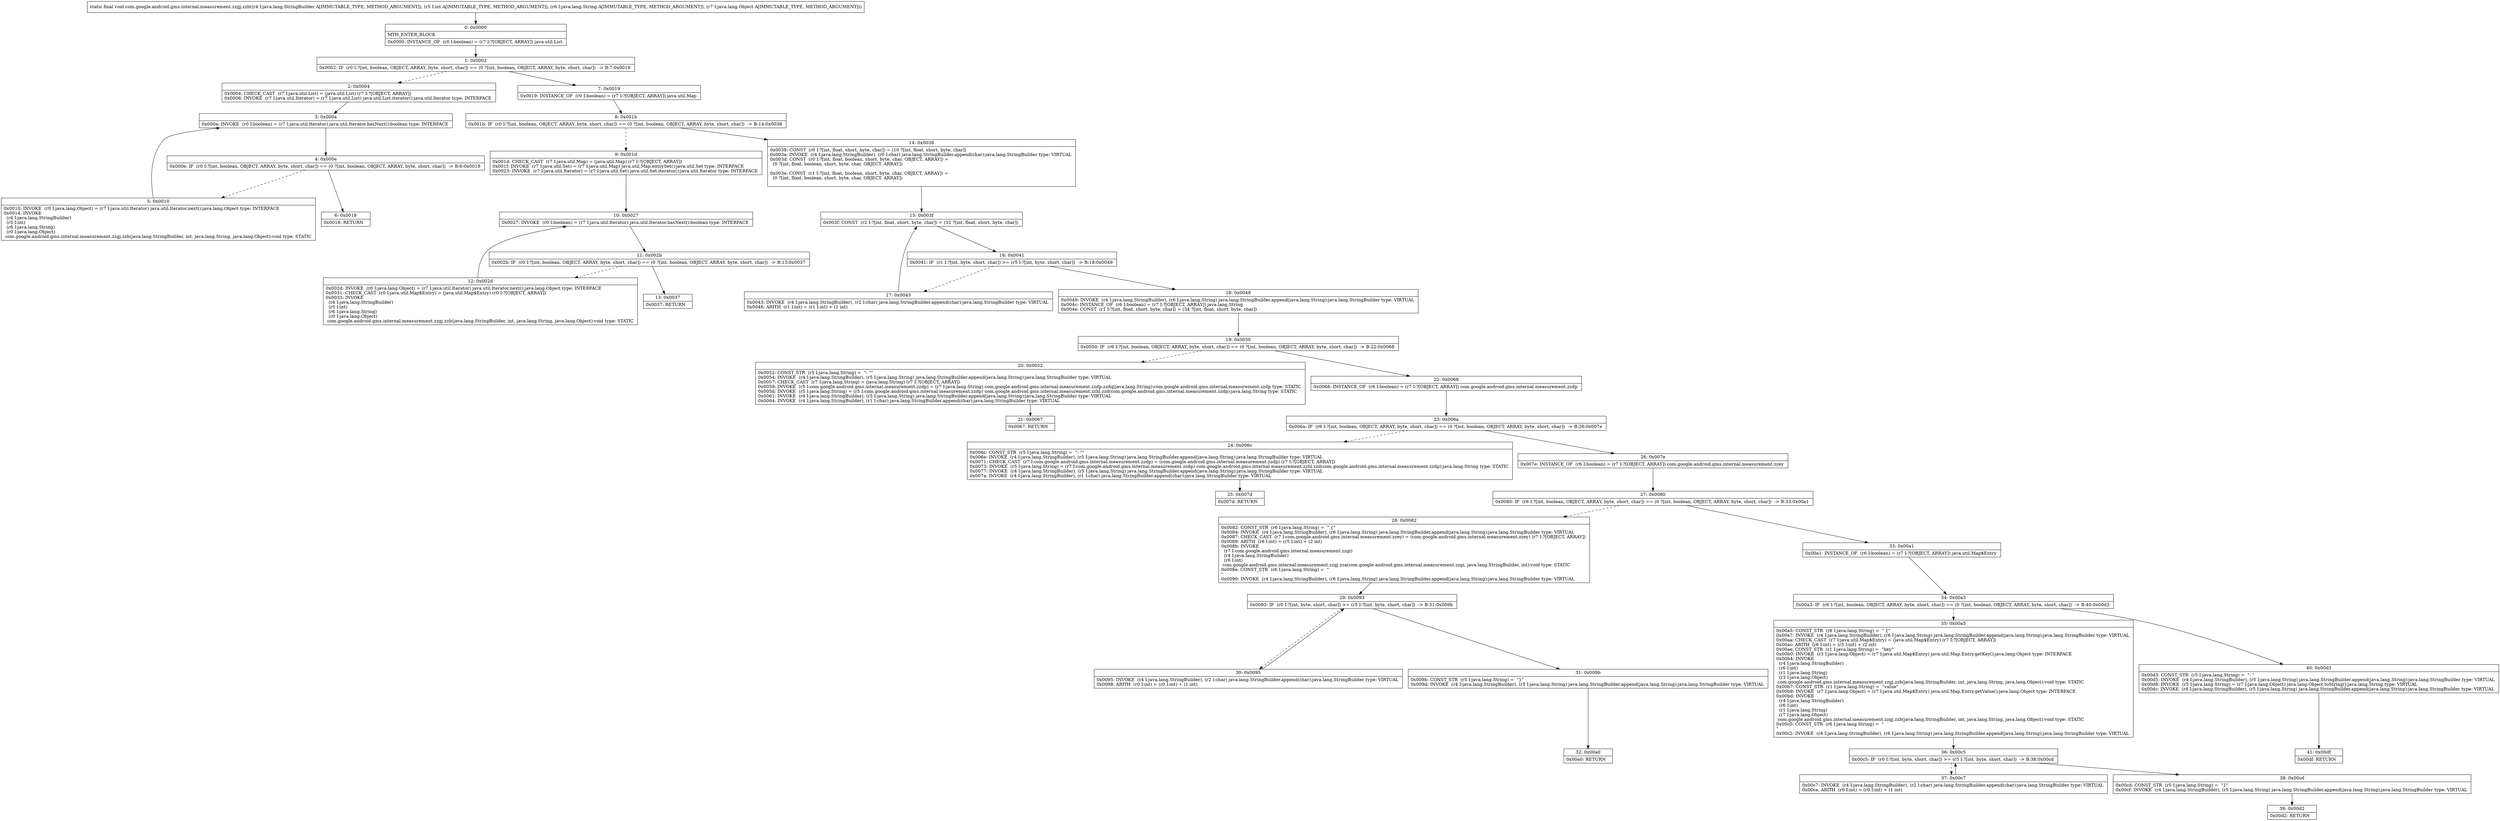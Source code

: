 digraph "CFG forcom.google.android.gms.internal.measurement.zzgj.zzb(Ljava\/lang\/StringBuilder;ILjava\/lang\/String;Ljava\/lang\/Object;)V" {
Node_0 [shape=record,label="{0\:\ 0x0000|MTH_ENTER_BLOCK\l|0x0000: INSTANCE_OF  (r0 I:boolean) = (r7 I:?[OBJECT, ARRAY]) java.util.List \l}"];
Node_1 [shape=record,label="{1\:\ 0x0002|0x0002: IF  (r0 I:?[int, boolean, OBJECT, ARRAY, byte, short, char]) == (0 ?[int, boolean, OBJECT, ARRAY, byte, short, char])  \-\> B:7:0x0019 \l}"];
Node_2 [shape=record,label="{2\:\ 0x0004|0x0004: CHECK_CAST  (r7 I:java.util.List) = (java.util.List) (r7 I:?[OBJECT, ARRAY]) \l0x0006: INVOKE  (r7 I:java.util.Iterator) = (r7 I:java.util.List) java.util.List.iterator():java.util.Iterator type: INTERFACE \l}"];
Node_3 [shape=record,label="{3\:\ 0x000a|0x000a: INVOKE  (r0 I:boolean) = (r7 I:java.util.Iterator) java.util.Iterator.hasNext():boolean type: INTERFACE \l}"];
Node_4 [shape=record,label="{4\:\ 0x000e|0x000e: IF  (r0 I:?[int, boolean, OBJECT, ARRAY, byte, short, char]) == (0 ?[int, boolean, OBJECT, ARRAY, byte, short, char])  \-\> B:6:0x0018 \l}"];
Node_5 [shape=record,label="{5\:\ 0x0010|0x0010: INVOKE  (r0 I:java.lang.Object) = (r7 I:java.util.Iterator) java.util.Iterator.next():java.lang.Object type: INTERFACE \l0x0014: INVOKE  \l  (r4 I:java.lang.StringBuilder)\l  (r5 I:int)\l  (r6 I:java.lang.String)\l  (r0 I:java.lang.Object)\l com.google.android.gms.internal.measurement.zzgj.zzb(java.lang.StringBuilder, int, java.lang.String, java.lang.Object):void type: STATIC \l}"];
Node_6 [shape=record,label="{6\:\ 0x0018|0x0018: RETURN   \l}"];
Node_7 [shape=record,label="{7\:\ 0x0019|0x0019: INSTANCE_OF  (r0 I:boolean) = (r7 I:?[OBJECT, ARRAY]) java.util.Map \l}"];
Node_8 [shape=record,label="{8\:\ 0x001b|0x001b: IF  (r0 I:?[int, boolean, OBJECT, ARRAY, byte, short, char]) == (0 ?[int, boolean, OBJECT, ARRAY, byte, short, char])  \-\> B:14:0x0038 \l}"];
Node_9 [shape=record,label="{9\:\ 0x001d|0x001d: CHECK_CAST  (r7 I:java.util.Map) = (java.util.Map) (r7 I:?[OBJECT, ARRAY]) \l0x001f: INVOKE  (r7 I:java.util.Set) = (r7 I:java.util.Map) java.util.Map.entrySet():java.util.Set type: INTERFACE \l0x0023: INVOKE  (r7 I:java.util.Iterator) = (r7 I:java.util.Set) java.util.Set.iterator():java.util.Iterator type: INTERFACE \l}"];
Node_10 [shape=record,label="{10\:\ 0x0027|0x0027: INVOKE  (r0 I:boolean) = (r7 I:java.util.Iterator) java.util.Iterator.hasNext():boolean type: INTERFACE \l}"];
Node_11 [shape=record,label="{11\:\ 0x002b|0x002b: IF  (r0 I:?[int, boolean, OBJECT, ARRAY, byte, short, char]) == (0 ?[int, boolean, OBJECT, ARRAY, byte, short, char])  \-\> B:13:0x0037 \l}"];
Node_12 [shape=record,label="{12\:\ 0x002d|0x002d: INVOKE  (r0 I:java.lang.Object) = (r7 I:java.util.Iterator) java.util.Iterator.next():java.lang.Object type: INTERFACE \l0x0031: CHECK_CAST  (r0 I:java.util.Map$Entry) = (java.util.Map$Entry) (r0 I:?[OBJECT, ARRAY]) \l0x0033: INVOKE  \l  (r4 I:java.lang.StringBuilder)\l  (r5 I:int)\l  (r6 I:java.lang.String)\l  (r0 I:java.lang.Object)\l com.google.android.gms.internal.measurement.zzgj.zzb(java.lang.StringBuilder, int, java.lang.String, java.lang.Object):void type: STATIC \l}"];
Node_13 [shape=record,label="{13\:\ 0x0037|0x0037: RETURN   \l}"];
Node_14 [shape=record,label="{14\:\ 0x0038|0x0038: CONST  (r0 I:?[int, float, short, byte, char]) = (10 ?[int, float, short, byte, char]) \l0x003a: INVOKE  (r4 I:java.lang.StringBuilder), (r0 I:char) java.lang.StringBuilder.append(char):java.lang.StringBuilder type: VIRTUAL \l0x003d: CONST  (r0 I:?[int, float, boolean, short, byte, char, OBJECT, ARRAY]) = \l  (0 ?[int, float, boolean, short, byte, char, OBJECT, ARRAY])\l \l0x003e: CONST  (r1 I:?[int, float, boolean, short, byte, char, OBJECT, ARRAY]) = \l  (0 ?[int, float, boolean, short, byte, char, OBJECT, ARRAY])\l \l}"];
Node_15 [shape=record,label="{15\:\ 0x003f|0x003f: CONST  (r2 I:?[int, float, short, byte, char]) = (32 ?[int, float, short, byte, char]) \l}"];
Node_16 [shape=record,label="{16\:\ 0x0041|0x0041: IF  (r1 I:?[int, byte, short, char]) \>= (r5 I:?[int, byte, short, char])  \-\> B:18:0x0049 \l}"];
Node_17 [shape=record,label="{17\:\ 0x0043|0x0043: INVOKE  (r4 I:java.lang.StringBuilder), (r2 I:char) java.lang.StringBuilder.append(char):java.lang.StringBuilder type: VIRTUAL \l0x0046: ARITH  (r1 I:int) = (r1 I:int) + (1 int) \l}"];
Node_18 [shape=record,label="{18\:\ 0x0049|0x0049: INVOKE  (r4 I:java.lang.StringBuilder), (r6 I:java.lang.String) java.lang.StringBuilder.append(java.lang.String):java.lang.StringBuilder type: VIRTUAL \l0x004c: INSTANCE_OF  (r6 I:boolean) = (r7 I:?[OBJECT, ARRAY]) java.lang.String \l0x004e: CONST  (r1 I:?[int, float, short, byte, char]) = (34 ?[int, float, short, byte, char]) \l}"];
Node_19 [shape=record,label="{19\:\ 0x0050|0x0050: IF  (r6 I:?[int, boolean, OBJECT, ARRAY, byte, short, char]) == (0 ?[int, boolean, OBJECT, ARRAY, byte, short, char])  \-\> B:22:0x0068 \l}"];
Node_20 [shape=record,label="{20\:\ 0x0052|0x0052: CONST_STR  (r5 I:java.lang.String) =  \": \"\" \l0x0054: INVOKE  (r4 I:java.lang.StringBuilder), (r5 I:java.lang.String) java.lang.StringBuilder.append(java.lang.String):java.lang.StringBuilder type: VIRTUAL \l0x0057: CHECK_CAST  (r7 I:java.lang.String) = (java.lang.String) (r7 I:?[OBJECT, ARRAY]) \l0x0059: INVOKE  (r5 I:com.google.android.gms.internal.measurement.zzdp) = (r7 I:java.lang.String) com.google.android.gms.internal.measurement.zzdp.zzdq(java.lang.String):com.google.android.gms.internal.measurement.zzdp type: STATIC \l0x005d: INVOKE  (r5 I:java.lang.String) = (r5 I:com.google.android.gms.internal.measurement.zzdp) com.google.android.gms.internal.measurement.zzhl.zzd(com.google.android.gms.internal.measurement.zzdp):java.lang.String type: STATIC \l0x0061: INVOKE  (r4 I:java.lang.StringBuilder), (r5 I:java.lang.String) java.lang.StringBuilder.append(java.lang.String):java.lang.StringBuilder type: VIRTUAL \l0x0064: INVOKE  (r4 I:java.lang.StringBuilder), (r1 I:char) java.lang.StringBuilder.append(char):java.lang.StringBuilder type: VIRTUAL \l}"];
Node_21 [shape=record,label="{21\:\ 0x0067|0x0067: RETURN   \l}"];
Node_22 [shape=record,label="{22\:\ 0x0068|0x0068: INSTANCE_OF  (r6 I:boolean) = (r7 I:?[OBJECT, ARRAY]) com.google.android.gms.internal.measurement.zzdp \l}"];
Node_23 [shape=record,label="{23\:\ 0x006a|0x006a: IF  (r6 I:?[int, boolean, OBJECT, ARRAY, byte, short, char]) == (0 ?[int, boolean, OBJECT, ARRAY, byte, short, char])  \-\> B:26:0x007e \l}"];
Node_24 [shape=record,label="{24\:\ 0x006c|0x006c: CONST_STR  (r5 I:java.lang.String) =  \": \"\" \l0x006e: INVOKE  (r4 I:java.lang.StringBuilder), (r5 I:java.lang.String) java.lang.StringBuilder.append(java.lang.String):java.lang.StringBuilder type: VIRTUAL \l0x0071: CHECK_CAST  (r7 I:com.google.android.gms.internal.measurement.zzdp) = (com.google.android.gms.internal.measurement.zzdp) (r7 I:?[OBJECT, ARRAY]) \l0x0073: INVOKE  (r5 I:java.lang.String) = (r7 I:com.google.android.gms.internal.measurement.zzdp) com.google.android.gms.internal.measurement.zzhl.zzd(com.google.android.gms.internal.measurement.zzdp):java.lang.String type: STATIC \l0x0077: INVOKE  (r4 I:java.lang.StringBuilder), (r5 I:java.lang.String) java.lang.StringBuilder.append(java.lang.String):java.lang.StringBuilder type: VIRTUAL \l0x007a: INVOKE  (r4 I:java.lang.StringBuilder), (r1 I:char) java.lang.StringBuilder.append(char):java.lang.StringBuilder type: VIRTUAL \l}"];
Node_25 [shape=record,label="{25\:\ 0x007d|0x007d: RETURN   \l}"];
Node_26 [shape=record,label="{26\:\ 0x007e|0x007e: INSTANCE_OF  (r6 I:boolean) = (r7 I:?[OBJECT, ARRAY]) com.google.android.gms.internal.measurement.zzey \l}"];
Node_27 [shape=record,label="{27\:\ 0x0080|0x0080: IF  (r6 I:?[int, boolean, OBJECT, ARRAY, byte, short, char]) == (0 ?[int, boolean, OBJECT, ARRAY, byte, short, char])  \-\> B:33:0x00a1 \l}"];
Node_28 [shape=record,label="{28\:\ 0x0082|0x0082: CONST_STR  (r6 I:java.lang.String) =  \" \{\" \l0x0084: INVOKE  (r4 I:java.lang.StringBuilder), (r6 I:java.lang.String) java.lang.StringBuilder.append(java.lang.String):java.lang.StringBuilder type: VIRTUAL \l0x0087: CHECK_CAST  (r7 I:com.google.android.gms.internal.measurement.zzey) = (com.google.android.gms.internal.measurement.zzey) (r7 I:?[OBJECT, ARRAY]) \l0x0089: ARITH  (r6 I:int) = (r5 I:int) + (2 int) \l0x008b: INVOKE  \l  (r7 I:com.google.android.gms.internal.measurement.zzgi)\l  (r4 I:java.lang.StringBuilder)\l  (r6 I:int)\l com.google.android.gms.internal.measurement.zzgj.zza(com.google.android.gms.internal.measurement.zzgi, java.lang.StringBuilder, int):void type: STATIC \l0x008e: CONST_STR  (r6 I:java.lang.String) =  \"\l\" \l0x0090: INVOKE  (r4 I:java.lang.StringBuilder), (r6 I:java.lang.String) java.lang.StringBuilder.append(java.lang.String):java.lang.StringBuilder type: VIRTUAL \l}"];
Node_29 [shape=record,label="{29\:\ 0x0093|0x0093: IF  (r0 I:?[int, byte, short, char]) \>= (r5 I:?[int, byte, short, char])  \-\> B:31:0x009b \l}"];
Node_30 [shape=record,label="{30\:\ 0x0095|0x0095: INVOKE  (r4 I:java.lang.StringBuilder), (r2 I:char) java.lang.StringBuilder.append(char):java.lang.StringBuilder type: VIRTUAL \l0x0098: ARITH  (r0 I:int) = (r0 I:int) + (1 int) \l}"];
Node_31 [shape=record,label="{31\:\ 0x009b|0x009b: CONST_STR  (r5 I:java.lang.String) =  \"\}\" \l0x009d: INVOKE  (r4 I:java.lang.StringBuilder), (r5 I:java.lang.String) java.lang.StringBuilder.append(java.lang.String):java.lang.StringBuilder type: VIRTUAL \l}"];
Node_32 [shape=record,label="{32\:\ 0x00a0|0x00a0: RETURN   \l}"];
Node_33 [shape=record,label="{33\:\ 0x00a1|0x00a1: INSTANCE_OF  (r6 I:boolean) = (r7 I:?[OBJECT, ARRAY]) java.util.Map$Entry \l}"];
Node_34 [shape=record,label="{34\:\ 0x00a3|0x00a3: IF  (r6 I:?[int, boolean, OBJECT, ARRAY, byte, short, char]) == (0 ?[int, boolean, OBJECT, ARRAY, byte, short, char])  \-\> B:40:0x00d3 \l}"];
Node_35 [shape=record,label="{35\:\ 0x00a5|0x00a5: CONST_STR  (r6 I:java.lang.String) =  \" \{\" \l0x00a7: INVOKE  (r4 I:java.lang.StringBuilder), (r6 I:java.lang.String) java.lang.StringBuilder.append(java.lang.String):java.lang.StringBuilder type: VIRTUAL \l0x00aa: CHECK_CAST  (r7 I:java.util.Map$Entry) = (java.util.Map$Entry) (r7 I:?[OBJECT, ARRAY]) \l0x00ac: ARITH  (r6 I:int) = (r5 I:int) + (2 int) \l0x00ae: CONST_STR  (r1 I:java.lang.String) =  \"key\" \l0x00b0: INVOKE  (r3 I:java.lang.Object) = (r7 I:java.util.Map$Entry) java.util.Map.Entry.getKey():java.lang.Object type: INTERFACE \l0x00b4: INVOKE  \l  (r4 I:java.lang.StringBuilder)\l  (r6 I:int)\l  (r1 I:java.lang.String)\l  (r3 I:java.lang.Object)\l com.google.android.gms.internal.measurement.zzgj.zzb(java.lang.StringBuilder, int, java.lang.String, java.lang.Object):void type: STATIC \l0x00b7: CONST_STR  (r1 I:java.lang.String) =  \"value\" \l0x00b9: INVOKE  (r7 I:java.lang.Object) = (r7 I:java.util.Map$Entry) java.util.Map.Entry.getValue():java.lang.Object type: INTERFACE \l0x00bd: INVOKE  \l  (r4 I:java.lang.StringBuilder)\l  (r6 I:int)\l  (r1 I:java.lang.String)\l  (r7 I:java.lang.Object)\l com.google.android.gms.internal.measurement.zzgj.zzb(java.lang.StringBuilder, int, java.lang.String, java.lang.Object):void type: STATIC \l0x00c0: CONST_STR  (r6 I:java.lang.String) =  \"\l\" \l0x00c2: INVOKE  (r4 I:java.lang.StringBuilder), (r6 I:java.lang.String) java.lang.StringBuilder.append(java.lang.String):java.lang.StringBuilder type: VIRTUAL \l}"];
Node_36 [shape=record,label="{36\:\ 0x00c5|0x00c5: IF  (r0 I:?[int, byte, short, char]) \>= (r5 I:?[int, byte, short, char])  \-\> B:38:0x00cd \l}"];
Node_37 [shape=record,label="{37\:\ 0x00c7|0x00c7: INVOKE  (r4 I:java.lang.StringBuilder), (r2 I:char) java.lang.StringBuilder.append(char):java.lang.StringBuilder type: VIRTUAL \l0x00ca: ARITH  (r0 I:int) = (r0 I:int) + (1 int) \l}"];
Node_38 [shape=record,label="{38\:\ 0x00cd|0x00cd: CONST_STR  (r5 I:java.lang.String) =  \"\}\" \l0x00cf: INVOKE  (r4 I:java.lang.StringBuilder), (r5 I:java.lang.String) java.lang.StringBuilder.append(java.lang.String):java.lang.StringBuilder type: VIRTUAL \l}"];
Node_39 [shape=record,label="{39\:\ 0x00d2|0x00d2: RETURN   \l}"];
Node_40 [shape=record,label="{40\:\ 0x00d3|0x00d3: CONST_STR  (r5 I:java.lang.String) =  \": \" \l0x00d5: INVOKE  (r4 I:java.lang.StringBuilder), (r5 I:java.lang.String) java.lang.StringBuilder.append(java.lang.String):java.lang.StringBuilder type: VIRTUAL \l0x00d8: INVOKE  (r5 I:java.lang.String) = (r7 I:java.lang.Object) java.lang.Object.toString():java.lang.String type: VIRTUAL \l0x00dc: INVOKE  (r4 I:java.lang.StringBuilder), (r5 I:java.lang.String) java.lang.StringBuilder.append(java.lang.String):java.lang.StringBuilder type: VIRTUAL \l}"];
Node_41 [shape=record,label="{41\:\ 0x00df|0x00df: RETURN   \l}"];
MethodNode[shape=record,label="{static final void com.google.android.gms.internal.measurement.zzgj.zzb((r4 I:java.lang.StringBuilder A[IMMUTABLE_TYPE, METHOD_ARGUMENT]), (r5 I:int A[IMMUTABLE_TYPE, METHOD_ARGUMENT]), (r6 I:java.lang.String A[IMMUTABLE_TYPE, METHOD_ARGUMENT]), (r7 I:java.lang.Object A[IMMUTABLE_TYPE, METHOD_ARGUMENT])) }"];
MethodNode -> Node_0;
Node_0 -> Node_1;
Node_1 -> Node_2[style=dashed];
Node_1 -> Node_7;
Node_2 -> Node_3;
Node_3 -> Node_4;
Node_4 -> Node_5[style=dashed];
Node_4 -> Node_6;
Node_5 -> Node_3;
Node_7 -> Node_8;
Node_8 -> Node_9[style=dashed];
Node_8 -> Node_14;
Node_9 -> Node_10;
Node_10 -> Node_11;
Node_11 -> Node_12[style=dashed];
Node_11 -> Node_13;
Node_12 -> Node_10;
Node_14 -> Node_15;
Node_15 -> Node_16;
Node_16 -> Node_17[style=dashed];
Node_16 -> Node_18;
Node_17 -> Node_15;
Node_18 -> Node_19;
Node_19 -> Node_20[style=dashed];
Node_19 -> Node_22;
Node_20 -> Node_21;
Node_22 -> Node_23;
Node_23 -> Node_24[style=dashed];
Node_23 -> Node_26;
Node_24 -> Node_25;
Node_26 -> Node_27;
Node_27 -> Node_28[style=dashed];
Node_27 -> Node_33;
Node_28 -> Node_29;
Node_29 -> Node_30[style=dashed];
Node_29 -> Node_31;
Node_30 -> Node_29;
Node_31 -> Node_32;
Node_33 -> Node_34;
Node_34 -> Node_35[style=dashed];
Node_34 -> Node_40;
Node_35 -> Node_36;
Node_36 -> Node_37[style=dashed];
Node_36 -> Node_38;
Node_37 -> Node_36;
Node_38 -> Node_39;
Node_40 -> Node_41;
}

